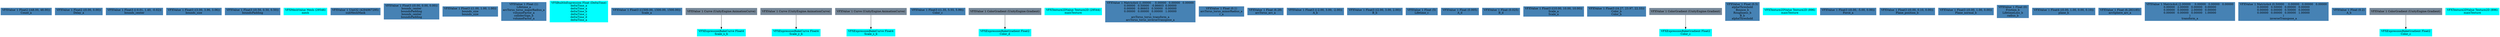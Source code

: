 digraph G {
node0 [shape="box" color="steelblue" style="filled" label="VFXValue`1 Float2 ((48.00, 48.00))
Count_a"]
node1 [shape="box" color="steelblue" style="filled" label="VFXValue`1 Float2 ((0.00, 0.00))
Delay_a"]
node2 [shape="box" color="steelblue" style="filled" label="VFXValue`1 Float3 ((-0.01, 1.40, -0.02))
bounds_center"]
node3 [shape="box" color="steelblue" style="filled" label="VFXValue`1 Float3 ((3.00, 3.96, 3.06))
bounds_size"]
node4 [shape="box" color="steelblue" style="filled" label="VFXValue`1 Float3 ((0.50, 0.50, 0.50))
boundsPadding"]
node5 [shape="box" color="cyan" style="filled" label="VFXMeshValue Mesh (29546)
mesh"]
node6 [shape="box" color="steelblue" style="filled" label="VFXValue`1 Uint32 (4294967295)
subMeshMask"]
node7 [shape="box" color="steelblue" style="filled" label="VFXValue`1 Float3 ((0.00, 0.00, 0.00))
bounds_center
boundsPadding
bounds_center
boundsPadding"]
node8 [shape="box" color="steelblue" style="filled" label="VFXValue`1 Float3 ((1.00, 1.00, 1.00))
bounds_size
bounds_size"]
node9 [shape="box" color="steelblue" style="filled" label="VFXValue`1 Float (1)
Lifetime_a
arcTorus_torus_majorRadius_a
volumeFactor_a
colliderSign_b
volumeFactor_a"]
node10 [shape="box" color="cyan" style="filled" label="VFXBuiltInExpression Float (DeltaTime)
deltaTime_a
deltaTime_a
deltaTime_b
deltaTime_c
deltaTime_d
deltaTime_a"]
node11 [shape="box" color="steelblue" style="filled" label="VFXValue`1 Float3 ((1500.00, 1500.00, 1500.00))
Scale_a"]
node12 [shape="box" color="cyan" style="filled" label="VFXExpressionBakeCurve Float4
Scale_x_b"]
node13 [shape="box" color="lightslategray" style="filled" label="VFXValue`1 Curve (UnityEngine.AnimationCurve)"]
node14 [shape="box" color="cyan" style="filled" label="VFXExpressionBakeCurve Float4
Scale_y_b"]
node15 [shape="box" color="lightslategray" style="filled" label="VFXValue`1 Curve (UnityEngine.AnimationCurve)"]
node16 [shape="box" color="cyan" style="filled" label="VFXExpressionBakeCurve Float4
Scale_z_b"]
node17 [shape="box" color="lightslategray" style="filled" label="VFXValue`1 Curve (UnityEngine.AnimationCurve)"]
node18 [shape="box" color="steelblue" style="filled" label="VFXValue`1 Float3 ((1.35, 5.55, 5.99))
Color_c"]
node19 [shape="box" color="cyan" style="filled" label="VFXExpressionBakeGradient Float2
Color_d"]
node20 [shape="box" color="lightslategray" style="filled" label="VFXValue`1 ColorGradient (UnityEngine.Gradient)"]
node21 [shape="box" color="cyan" style="filled" label="VFXTexture2DValue Texture2D (29544)
mainTexture"]
node22 [shape="box" color="steelblue" style="filled" label="VFXValue`1 Matrix4x4 (1.00000	0.00000	0.00000	0.00000
0.00000	0.50000	-0.86603	0.00000
0.00000	0.86603	0.50000	0.00000
0.00000	0.00000	0.00000	1.00000
)
arcTorus_torus_transform_a
arcTorus_torus_inverseTranspose_a"]
node23 [shape="box" color="steelblue" style="filled" label="VFXValue`1 Float (0.1)
arcTorus_torus_minorRadius_a
r_a"]
node24 [shape="box" color="steelblue" style="filled" label="VFXValue`1 Float (6.28)
arcTorus_arc_a"]
node25 [shape="box" color="steelblue" style="filled" label="VFXValue`1 Float3 ((-2.00, 3.00, -2.00))
A_b"]
node26 [shape="box" color="steelblue" style="filled" label="VFXValue`1 Float3 ((2.00, 3.00, 2.00))
B_b"]
node27 [shape="box" color="steelblue" style="filled" label="VFXValue`1 Float (5)
Lifetime_c"]
node28 [shape="box" color="steelblue" style="filled" label="VFXValue`1 Float (0.005)
A_d"]
node29 [shape="box" color="steelblue" style="filled" label="VFXValue`1 Float (0.025)
B_d"]
node30 [shape="box" color="steelblue" style="filled" label="VFXValue`1 Float3 ((10.00, 10.00, 10.00))
Scale_a
Scale_a"]
node31 [shape="box" color="steelblue" style="filled" label="VFXValue`1 Float3 ((4.27, 23.97, 22.33))
Color_b
Color_b"]
node32 [shape="box" color="cyan" style="filled" label="VFXExpressionBakeGradient Float2
Color_c"]
node33 [shape="box" color="lightslategray" style="filled" label="VFXValue`1 ColorGradient (UnityEngine.Gradient)"]
node34 [shape="box" color="steelblue" style="filled" label="VFXValue`1 Float (0.5)
alphaThreshold
Bounce_b
Roughness_b
B_b
alphaThreshold"]
node35 [shape="box" color="cyan" style="filled" label="VFXTexture2DValue Texture2D (896)
mainTexture"]
node36 [shape="box" color="steelblue" style="filled" label="VFXValue`1 Float3 ((0.00, -5.00, 0.00))
Force_a"]
node37 [shape="box" color="steelblue" style="filled" label="VFXValue`1 Float3 ((0.00, 0.10, 0.00))
Plane_position_b"]
node38 [shape="box" color="steelblue" style="filled" label="VFXValue`1 Float3 ((0.00, 1.00, 0.00))
Plane_normal_b"]
node39 [shape="box" color="steelblue" style="filled" label="VFXValue`1 Float (0)
Friction_b
LifetimeLoss_b
radius_b"]
node40 [shape="box" color="steelblue" style="filled" label="VFXValue`1 Float4 ((0.00, 1.00, 0.00, 0.10))
plane_b"]
node41 [shape="box" color="steelblue" style="filled" label="VFXValue`1 Float (6.283185)
arcSphere_arc_a"]
node42 [shape="box" color="steelblue" style="filled" label="VFXValue`1 Matrix4x4 (2.00000	0.00000	0.00000	0.00000
0.00000	2.00000	0.00000	0.00000
0.00000	0.00000	2.00000	0.00000
0.00000	0.00000	0.00000	1.00000
)
transform_a"]
node43 [shape="box" color="steelblue" style="filled" label="VFXValue`1 Matrix4x4 (0.50000	0.00000	0.00000	0.00000
0.00000	0.50000	0.00000	0.00000
0.00000	0.00000	0.50000	0.00000
0.00000	0.00000	0.00000	1.00000
)
inverseTranspose_a"]
node44 [shape="box" color="steelblue" style="filled" label="VFXValue`1 Float (0.2)
A_b"]
node45 [shape="box" color="cyan" style="filled" label="VFXExpressionBakeGradient Float2
Color_c"]
node46 [shape="box" color="lightslategray" style="filled" label="VFXValue`1 ColorGradient (UnityEngine.Gradient)"]
node47 [shape="box" color="cyan" style="filled" label="VFXTexture2DValue Texture2D (896)
mainTexture"]
node13 -> node12 
node15 -> node14 
node17 -> node16 
node20 -> node19 
node33 -> node32 
node46 -> node45 
}

